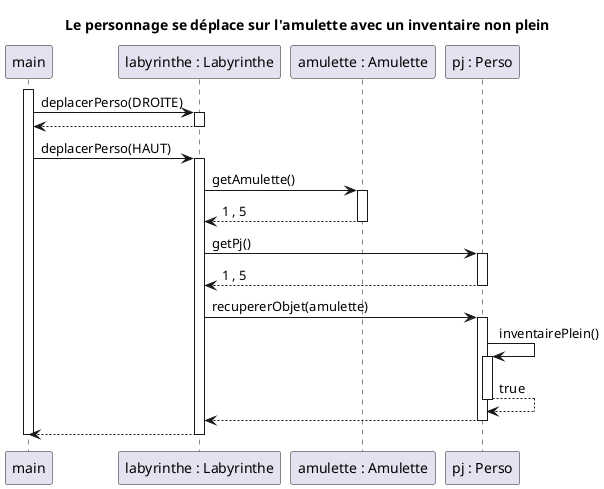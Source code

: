 @startuml
'https://plantuml.com/sequence-diagram

title Le personnage se déplace sur l'amulette avec un inventaire non plein
participant "main" as MAIN
participant "labyrinthe : Labyrinthe" as L
participant "amulette : Amulette" as A
participant "pj : Perso" as P

activate MAIN

MAIN -> L : deplacerPerso(DROITE)
activate L
L --> MAIN
deactivate L



MAIN -> L : deplacerPerso(HAUT)
activate L



L -> A : getAmulette()
activate A
A --> L : 1 , 5
deactivate A


L -> P : getPj()
activate P
P --> L: 1 , 5
deactivate P


L ->P : recupererObjet(amulette)
activate P

P -> P : inventairePlein()
activate P

P --> P : true
deactivate P

P --> L
deactivate P


L --> MAIN
deactivate L
deactivate MAIN

@enduml